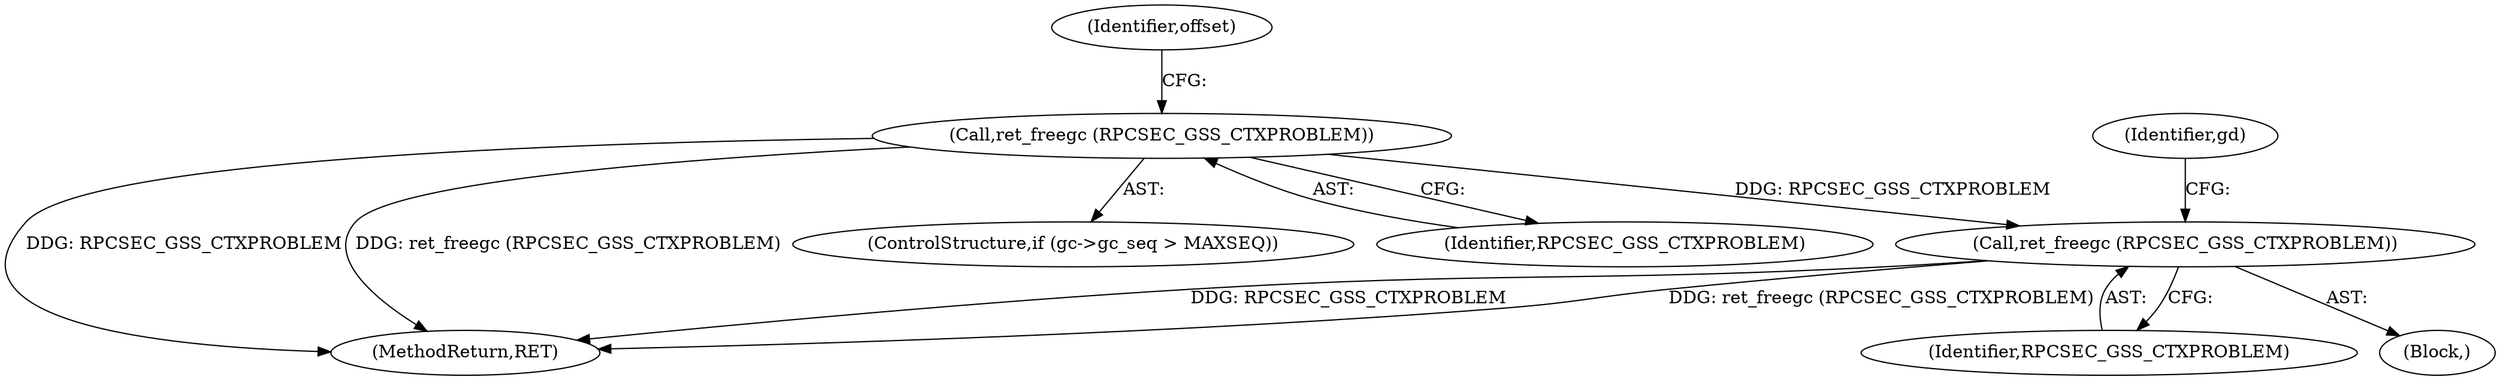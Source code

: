 digraph "0_krb5_5bb8a6b9c9eb8dd22bc9526751610aaa255ead9c@API" {
"1000328" [label="(Call,ret_freegc (RPCSEC_GSS_CTXPROBLEM))"];
"1000385" [label="(Call,ret_freegc (RPCSEC_GSS_CTXPROBLEM))"];
"1000380" [label="(Block,)"];
"1000385" [label="(Call,ret_freegc (RPCSEC_GSS_CTXPROBLEM))"];
"1000632" [label="(MethodReturn,RET)"];
"1000333" [label="(Identifier,offset)"];
"1000328" [label="(Call,ret_freegc (RPCSEC_GSS_CTXPROBLEM))"];
"1000322" [label="(ControlStructure,if (gc->gc_seq > MAXSEQ))"];
"1000389" [label="(Identifier,gd)"];
"1000329" [label="(Identifier,RPCSEC_GSS_CTXPROBLEM)"];
"1000386" [label="(Identifier,RPCSEC_GSS_CTXPROBLEM)"];
"1000328" -> "1000322"  [label="AST: "];
"1000328" -> "1000329"  [label="CFG: "];
"1000329" -> "1000328"  [label="AST: "];
"1000333" -> "1000328"  [label="CFG: "];
"1000328" -> "1000632"  [label="DDG: ret_freegc (RPCSEC_GSS_CTXPROBLEM)"];
"1000328" -> "1000632"  [label="DDG: RPCSEC_GSS_CTXPROBLEM"];
"1000328" -> "1000385"  [label="DDG: RPCSEC_GSS_CTXPROBLEM"];
"1000385" -> "1000380"  [label="AST: "];
"1000385" -> "1000386"  [label="CFG: "];
"1000386" -> "1000385"  [label="AST: "];
"1000389" -> "1000385"  [label="CFG: "];
"1000385" -> "1000632"  [label="DDG: RPCSEC_GSS_CTXPROBLEM"];
"1000385" -> "1000632"  [label="DDG: ret_freegc (RPCSEC_GSS_CTXPROBLEM)"];
}
